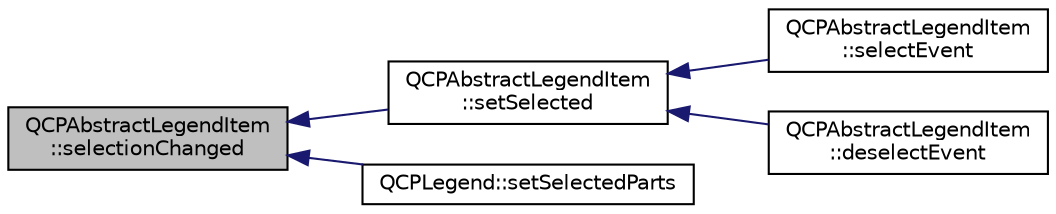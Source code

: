 digraph "QCPAbstractLegendItem::selectionChanged"
{
  edge [fontname="Helvetica",fontsize="10",labelfontname="Helvetica",labelfontsize="10"];
  node [fontname="Helvetica",fontsize="10",shape=record];
  rankdir="LR";
  Node60 [label="QCPAbstractLegendItem\l::selectionChanged",height=0.2,width=0.4,color="black", fillcolor="grey75", style="filled", fontcolor="black"];
  Node60 -> Node61 [dir="back",color="midnightblue",fontsize="10",style="solid",fontname="Helvetica"];
  Node61 [label="QCPAbstractLegendItem\l::setSelected",height=0.2,width=0.4,color="black", fillcolor="white", style="filled",URL="$d9/d2f/class_q_c_p_abstract_legend_item.html#a6eed93b0ab99cb3eabb043fb08179c2b"];
  Node61 -> Node62 [dir="back",color="midnightblue",fontsize="10",style="solid",fontname="Helvetica"];
  Node62 [label="QCPAbstractLegendItem\l::selectEvent",height=0.2,width=0.4,color="black", fillcolor="white", style="filled",URL="$d9/d2f/class_q_c_p_abstract_legend_item.html#abcfe9e335d99c7fac74e03d26723c1b7"];
  Node61 -> Node63 [dir="back",color="midnightblue",fontsize="10",style="solid",fontname="Helvetica"];
  Node63 [label="QCPAbstractLegendItem\l::deselectEvent",height=0.2,width=0.4,color="black", fillcolor="white", style="filled",URL="$d9/d2f/class_q_c_p_abstract_legend_item.html#ae64e667e7c5b85cd92c9b91928faef28"];
  Node60 -> Node64 [dir="back",color="midnightblue",fontsize="10",style="solid",fontname="Helvetica"];
  Node64 [label="QCPLegend::setSelectedParts",height=0.2,width=0.4,color="black", fillcolor="white", style="filled",URL="$d9/db1/class_q_c_p_legend.html#a2aee309bb5c2a794b1987f3fc97f8ad8"];
}
